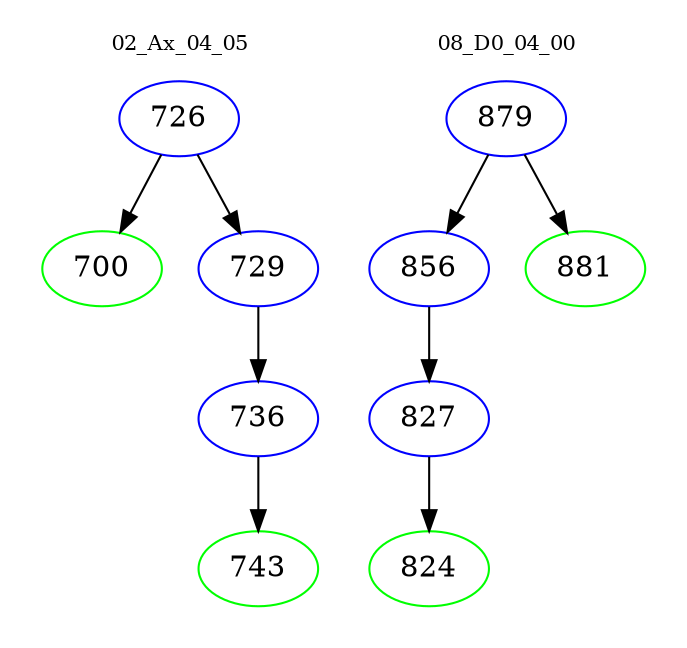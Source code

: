 digraph{
subgraph cluster_0 {
color = white
label = "02_Ax_04_05";
fontsize=10;
T0_726 [label="726", color="blue"]
T0_726 -> T0_700 [color="black"]
T0_700 [label="700", color="green"]
T0_726 -> T0_729 [color="black"]
T0_729 [label="729", color="blue"]
T0_729 -> T0_736 [color="black"]
T0_736 [label="736", color="blue"]
T0_736 -> T0_743 [color="black"]
T0_743 [label="743", color="green"]
}
subgraph cluster_1 {
color = white
label = "08_D0_04_00";
fontsize=10;
T1_879 [label="879", color="blue"]
T1_879 -> T1_856 [color="black"]
T1_856 [label="856", color="blue"]
T1_856 -> T1_827 [color="black"]
T1_827 [label="827", color="blue"]
T1_827 -> T1_824 [color="black"]
T1_824 [label="824", color="green"]
T1_879 -> T1_881 [color="black"]
T1_881 [label="881", color="green"]
}
}
